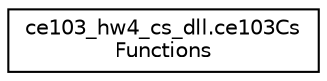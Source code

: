 digraph "Graphical Class Hierarchy"
{
 // INTERACTIVE_SVG=YES
 // LATEX_PDF_SIZE
  edge [fontname="Helvetica",fontsize="10",labelfontname="Helvetica",labelfontsize="10"];
  node [fontname="Helvetica",fontsize="10",shape=record];
  rankdir="LR";
  Node0 [label="ce103_hw4_cs_dll.ce103Cs\lFunctions",height=0.2,width=0.4,color="black", fillcolor="white", style="filled",URL="$d9/da4/a00078.html",tooltip=" "];
}

